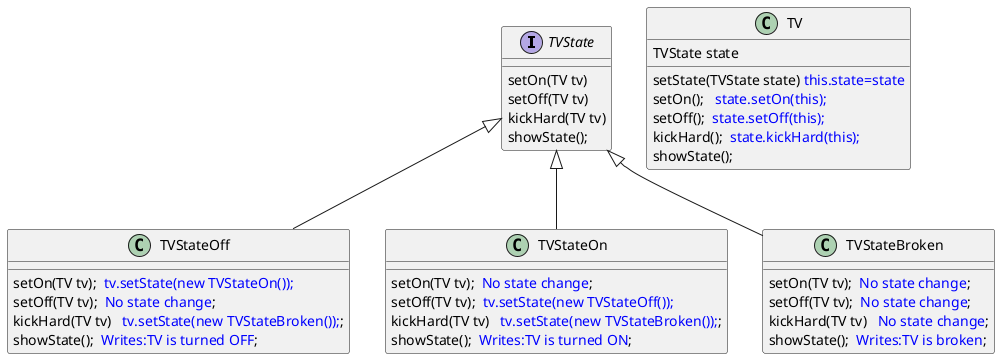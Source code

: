 @startuml
'https://plantuml.com/class-diagram

!define CLASSCOMMENT(x) <color:white>x</color>
!define COMMENT(x) <color:blue>x</color>

 interface TVState {
    setOn(TV tv)
    setOff(TV tv)
    kickHard(TV tv)
    showState();
}

 class TVStateOff {
    setOn(TV tv);  COMMENT(tv.setState(new TVStateOn()); )
    setOff(TV tv);  COMMENT(No state change);
    kickHard(TV tv)   COMMENT(tv.setState(new TVStateBroken()););
    showState();  COMMENT("Writes:TV is turned OFF");
}

 class TVStateOn {
    setOn(TV tv);  COMMENT(No state change);
    setOff(TV tv);  COMMENT(tv.setState(new TVStateOff()); )
    kickHard(TV tv)   COMMENT(tv.setState(new TVStateBroken()););
    showState();  COMMENT("Writes:TV is turned ON");
}

 class TVStateBroken {
    setOn(TV tv);  COMMENT(No state change);
    setOff(TV tv);  COMMENT(No state change);
    kickHard(TV tv)   COMMENT(No state change);
    showState();  COMMENT("Writes:TV is broken");
}

 class TV {
    TVState state
     setState(TVState state) COMMENT(this.state=state)
    setOn();   COMMENT(state.setOn(this);)
    setOff();  COMMENT(state.setOff(this);)
    kickHard();  COMMENT(state.kickHard(this);)
    showState();
}

TVState <|-- TVStateOn
TVState <|-- TVStateOff
TVState <|-- TVStateBroken

@enduml